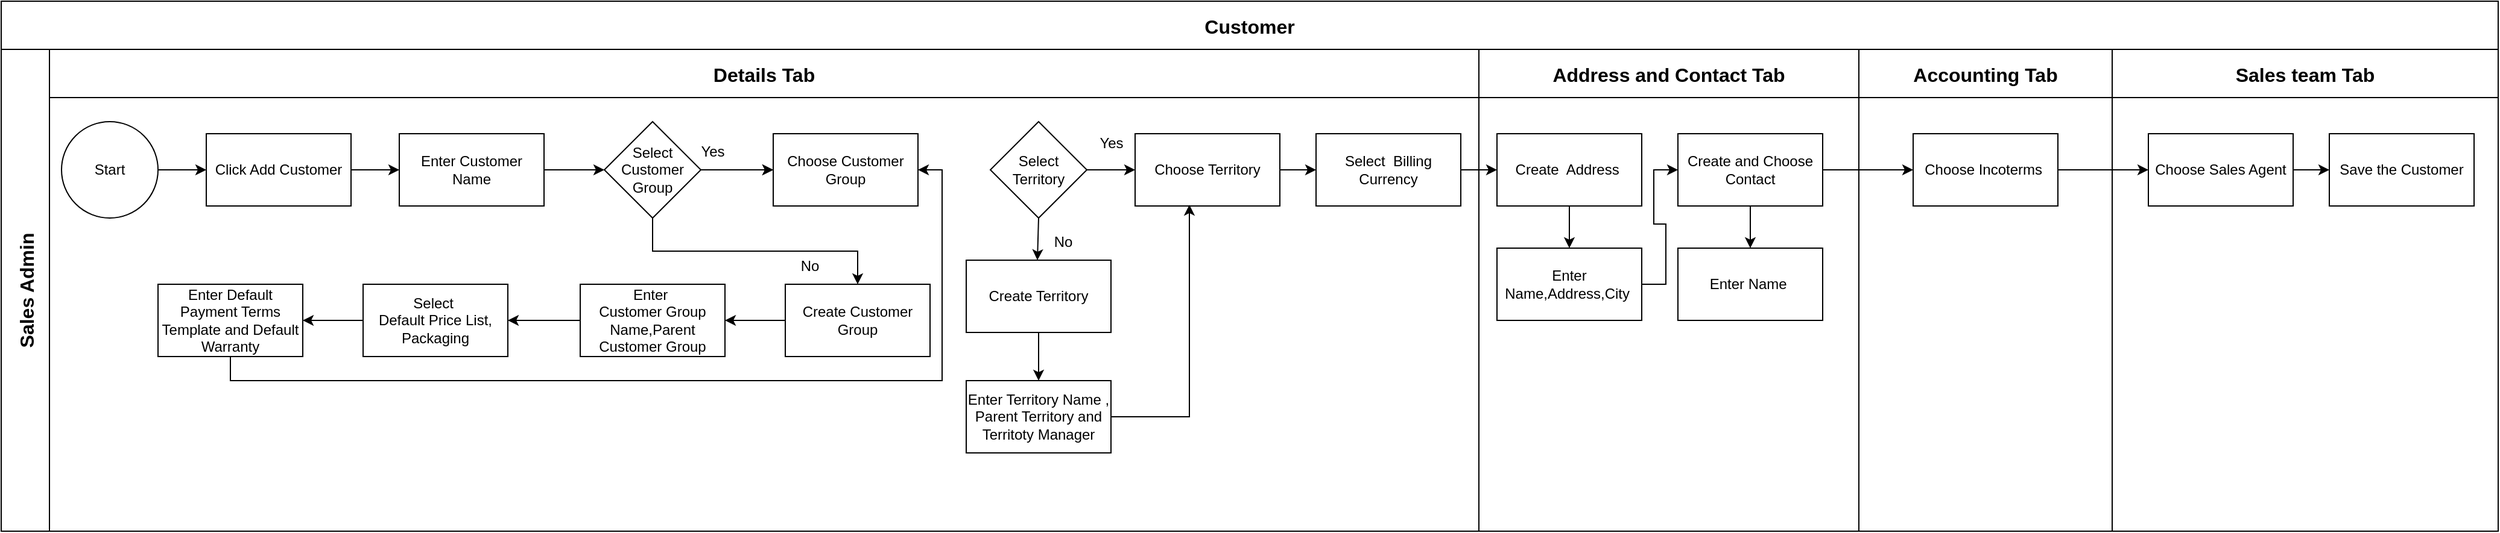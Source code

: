 <mxfile version="28.0.6">
  <diagram name="Page-1" id="DC7YIubZ44iMNXCuPgpX">
    <mxGraphModel dx="2453" dy="1223" grid="1" gridSize="10" guides="1" tooltips="1" connect="1" arrows="1" fold="1" page="1" pageScale="1" pageWidth="1400" pageHeight="850" math="0" shadow="0">
      <root>
        <mxCell id="0" />
        <mxCell id="1" parent="0" />
        <mxCell id="7h-a7AoHDaQ5-l8UsL0Z-1" value="Customer" style="shape=table;childLayout=tableLayout;startSize=40;collapsible=0;recursiveResize=0;expand=0;fontSize=16;fontStyle=1;points=[[0,0,0,0,0],[0,0.25,0,0,0],[0,0.5,0,0,0],[0,0.75,0,0,0],[0,1,0,0,0],[0.25,0,0,0,0],[0.25,1,0,0,0],[0.5,0,0,0,0],[0.5,1,0,0,0],[0.75,0,0,0,0],[0.75,1,0,0,0],[1,0,0,0,0],[1,0.25,0,0,0],[1,0.5,0,0,0],[1,0.75,0,0,0],[1,1,0,0,0]];" vertex="1" parent="1">
          <mxGeometry x="430" y="140" width="2070" height="440" as="geometry" />
        </mxCell>
        <mxCell id="7h-a7AoHDaQ5-l8UsL0Z-2" value="Sales Admin" style="shape=tableRow;horizontal=0;swimlaneHead=0;swimlaneBody=0;top=0;left=0;strokeColor=inherit;bottom=0;right=0;dropTarget=0;fontStyle=1;fillColor=none;points=[[0,0.5],[1,0.5]];portConstraint=eastwest;startSize=40;collapsible=0;recursiveResize=0;expand=0;fontSize=16;" vertex="1" parent="7h-a7AoHDaQ5-l8UsL0Z-1">
          <mxGeometry y="40" width="2070" height="400" as="geometry" />
        </mxCell>
        <mxCell id="7h-a7AoHDaQ5-l8UsL0Z-3" value="Details Tab" style="swimlane;swimlaneHead=0;swimlaneBody=0;fontStyle=1;strokeColor=inherit;connectable=0;fillColor=none;startSize=40;collapsible=0;recursiveResize=0;expand=0;fontSize=16;" vertex="1" parent="7h-a7AoHDaQ5-l8UsL0Z-2">
          <mxGeometry x="40" width="1185" height="400" as="geometry">
            <mxRectangle width="1185" height="400" as="alternateBounds" />
          </mxGeometry>
        </mxCell>
        <mxCell id="7h-a7AoHDaQ5-l8UsL0Z-4" value="Address and Contact Tab" style="swimlane;swimlaneHead=0;swimlaneBody=0;fontStyle=1;strokeColor=inherit;connectable=0;fillColor=none;startSize=40;collapsible=0;recursiveResize=0;expand=0;fontSize=16;" vertex="1" parent="7h-a7AoHDaQ5-l8UsL0Z-2">
          <mxGeometry x="1225" width="315" height="400" as="geometry">
            <mxRectangle width="315" height="400" as="alternateBounds" />
          </mxGeometry>
        </mxCell>
        <mxCell id="7h-a7AoHDaQ5-l8UsL0Z-5" value="Accounting Tab" style="swimlane;swimlaneHead=0;swimlaneBody=0;fontStyle=1;strokeColor=inherit;connectable=0;fillColor=none;startSize=40;collapsible=0;recursiveResize=0;expand=0;fontSize=16;" vertex="1" parent="7h-a7AoHDaQ5-l8UsL0Z-2">
          <mxGeometry x="1540" width="210" height="400" as="geometry">
            <mxRectangle width="210" height="400" as="alternateBounds" />
          </mxGeometry>
        </mxCell>
        <mxCell id="7h-a7AoHDaQ5-l8UsL0Z-6" value="Choose Incoterms&amp;nbsp;" style="whiteSpace=wrap;html=1;" vertex="1" parent="7h-a7AoHDaQ5-l8UsL0Z-5">
          <mxGeometry x="45" y="70" width="120" height="60" as="geometry" />
        </mxCell>
        <mxCell id="7h-a7AoHDaQ5-l8UsL0Z-7" value="Sales team Tab" style="swimlane;swimlaneHead=0;swimlaneBody=0;fontStyle=1;strokeColor=inherit;connectable=0;fillColor=none;startSize=40;collapsible=0;recursiveResize=0;expand=0;fontSize=16;" vertex="1" parent="7h-a7AoHDaQ5-l8UsL0Z-2">
          <mxGeometry x="1750" width="320" height="400" as="geometry">
            <mxRectangle width="320" height="400" as="alternateBounds" />
          </mxGeometry>
        </mxCell>
        <mxCell id="7h-a7AoHDaQ5-l8UsL0Z-8" value="" style="edgeStyle=orthogonalEdgeStyle;rounded=0;orthogonalLoop=1;jettySize=auto;html=1;" edge="1" parent="7h-a7AoHDaQ5-l8UsL0Z-7" source="7h-a7AoHDaQ5-l8UsL0Z-9" target="7h-a7AoHDaQ5-l8UsL0Z-10">
          <mxGeometry relative="1" as="geometry" />
        </mxCell>
        <mxCell id="7h-a7AoHDaQ5-l8UsL0Z-9" value="Choose Sales Agent" style="whiteSpace=wrap;html=1;" vertex="1" parent="7h-a7AoHDaQ5-l8UsL0Z-7">
          <mxGeometry x="30" y="70" width="120" height="60" as="geometry" />
        </mxCell>
        <mxCell id="7h-a7AoHDaQ5-l8UsL0Z-10" value="Save the Customer" style="rounded=0;whiteSpace=wrap;html=1;" vertex="1" parent="7h-a7AoHDaQ5-l8UsL0Z-7">
          <mxGeometry x="180" y="70" width="120" height="60" as="geometry" />
        </mxCell>
        <mxCell id="7h-a7AoHDaQ5-l8UsL0Z-11" value="" style="edgeStyle=orthogonalEdgeStyle;rounded=0;orthogonalLoop=1;jettySize=auto;html=1;" edge="1" parent="7h-a7AoHDaQ5-l8UsL0Z-2" source="7h-a7AoHDaQ5-l8UsL0Z-6" target="7h-a7AoHDaQ5-l8UsL0Z-9">
          <mxGeometry relative="1" as="geometry" />
        </mxCell>
        <mxCell id="7h-a7AoHDaQ5-l8UsL0Z-21" value="" style="edgeStyle=orthogonalEdgeStyle;rounded=0;orthogonalLoop=1;jettySize=auto;html=1;" edge="1" parent="1" source="7h-a7AoHDaQ5-l8UsL0Z-22" target="7h-a7AoHDaQ5-l8UsL0Z-24">
          <mxGeometry relative="1" as="geometry" />
        </mxCell>
        <mxCell id="7h-a7AoHDaQ5-l8UsL0Z-22" value="Start" style="ellipse;whiteSpace=wrap;html=1;aspect=fixed;" vertex="1" parent="1">
          <mxGeometry x="480" y="240" width="80" height="80" as="geometry" />
        </mxCell>
        <mxCell id="7h-a7AoHDaQ5-l8UsL0Z-23" value="" style="edgeStyle=orthogonalEdgeStyle;rounded=0;orthogonalLoop=1;jettySize=auto;html=1;" edge="1" parent="1" source="7h-a7AoHDaQ5-l8UsL0Z-24" target="7h-a7AoHDaQ5-l8UsL0Z-26">
          <mxGeometry relative="1" as="geometry" />
        </mxCell>
        <mxCell id="7h-a7AoHDaQ5-l8UsL0Z-24" value="Click Add Customer" style="rounded=0;whiteSpace=wrap;html=1;" vertex="1" parent="1">
          <mxGeometry x="600" y="250" width="120" height="60" as="geometry" />
        </mxCell>
        <mxCell id="7h-a7AoHDaQ5-l8UsL0Z-25" value="" style="edgeStyle=orthogonalEdgeStyle;rounded=0;orthogonalLoop=1;jettySize=auto;html=1;entryX=0;entryY=0.5;entryDx=0;entryDy=0;" edge="1" parent="1" source="7h-a7AoHDaQ5-l8UsL0Z-26" target="7h-a7AoHDaQ5-l8UsL0Z-29">
          <mxGeometry relative="1" as="geometry">
            <mxPoint x="920" y="280" as="targetPoint" />
          </mxGeometry>
        </mxCell>
        <mxCell id="7h-a7AoHDaQ5-l8UsL0Z-26" value="Enter Customer Name" style="rounded=0;whiteSpace=wrap;html=1;" vertex="1" parent="1">
          <mxGeometry x="760" y="250" width="120" height="60" as="geometry" />
        </mxCell>
        <mxCell id="7h-a7AoHDaQ5-l8UsL0Z-27" value="" style="edgeStyle=orthogonalEdgeStyle;rounded=0;orthogonalLoop=1;jettySize=auto;html=1;" edge="1" parent="1" source="7h-a7AoHDaQ5-l8UsL0Z-29" target="7h-a7AoHDaQ5-l8UsL0Z-44">
          <mxGeometry relative="1" as="geometry" />
        </mxCell>
        <mxCell id="7h-a7AoHDaQ5-l8UsL0Z-28" value="" style="edgeStyle=orthogonalEdgeStyle;rounded=0;orthogonalLoop=1;jettySize=auto;html=1;exitX=0.5;exitY=1;exitDx=0;exitDy=0;" edge="1" parent="1" source="7h-a7AoHDaQ5-l8UsL0Z-29" target="7h-a7AoHDaQ5-l8UsL0Z-31">
          <mxGeometry relative="1" as="geometry" />
        </mxCell>
        <mxCell id="7h-a7AoHDaQ5-l8UsL0Z-29" value="Select&lt;div&gt;Customer Group&lt;/div&gt;" style="rhombus;whiteSpace=wrap;html=1;rounded=0;" vertex="1" parent="1">
          <mxGeometry x="930" y="240" width="80" height="80" as="geometry" />
        </mxCell>
        <mxCell id="7h-a7AoHDaQ5-l8UsL0Z-30" value="" style="edgeStyle=orthogonalEdgeStyle;rounded=0;orthogonalLoop=1;jettySize=auto;html=1;" edge="1" parent="1" source="7h-a7AoHDaQ5-l8UsL0Z-31" target="7h-a7AoHDaQ5-l8UsL0Z-33">
          <mxGeometry relative="1" as="geometry" />
        </mxCell>
        <mxCell id="7h-a7AoHDaQ5-l8UsL0Z-31" value="Create Customer Group" style="rounded=0;whiteSpace=wrap;html=1;" vertex="1" parent="1">
          <mxGeometry x="1080" y="375" width="120" height="60" as="geometry" />
        </mxCell>
        <mxCell id="7h-a7AoHDaQ5-l8UsL0Z-32" value="" style="edgeStyle=orthogonalEdgeStyle;rounded=0;orthogonalLoop=1;jettySize=auto;html=1;" edge="1" parent="1" source="7h-a7AoHDaQ5-l8UsL0Z-33" target="7h-a7AoHDaQ5-l8UsL0Z-35">
          <mxGeometry relative="1" as="geometry" />
        </mxCell>
        <mxCell id="7h-a7AoHDaQ5-l8UsL0Z-33" value="Enter&amp;nbsp;&lt;div&gt;Customer Group Name,Parent Customer Group&lt;/div&gt;" style="rounded=0;whiteSpace=wrap;html=1;" vertex="1" parent="1">
          <mxGeometry x="910" y="375" width="120" height="60" as="geometry" />
        </mxCell>
        <mxCell id="7h-a7AoHDaQ5-l8UsL0Z-34" value="" style="edgeStyle=orthogonalEdgeStyle;rounded=0;orthogonalLoop=1;jettySize=auto;html=1;" edge="1" parent="1" source="7h-a7AoHDaQ5-l8UsL0Z-35" target="7h-a7AoHDaQ5-l8UsL0Z-37">
          <mxGeometry relative="1" as="geometry" />
        </mxCell>
        <mxCell id="7h-a7AoHDaQ5-l8UsL0Z-35" value="Select&amp;nbsp;&lt;div&gt;Default Price List,&lt;/div&gt;&lt;div&gt;Packaging&lt;/div&gt;" style="rounded=0;whiteSpace=wrap;html=1;" vertex="1" parent="1">
          <mxGeometry x="730" y="375" width="120" height="60" as="geometry" />
        </mxCell>
        <mxCell id="7h-a7AoHDaQ5-l8UsL0Z-36" style="edgeStyle=orthogonalEdgeStyle;rounded=0;orthogonalLoop=1;jettySize=auto;html=1;exitX=0.5;exitY=1;exitDx=0;exitDy=0;entryX=1;entryY=0.5;entryDx=0;entryDy=0;" edge="1" parent="1" source="7h-a7AoHDaQ5-l8UsL0Z-37" target="7h-a7AoHDaQ5-l8UsL0Z-44">
          <mxGeometry relative="1" as="geometry">
            <Array as="points">
              <mxPoint x="620" y="455" />
              <mxPoint x="1210" y="455" />
              <mxPoint x="1210" y="280" />
            </Array>
          </mxGeometry>
        </mxCell>
        <mxCell id="7h-a7AoHDaQ5-l8UsL0Z-37" value="Enter Default Payment Terms Template and Default Warranty" style="rounded=0;whiteSpace=wrap;html=1;" vertex="1" parent="1">
          <mxGeometry x="560" y="375" width="120" height="60" as="geometry" />
        </mxCell>
        <mxCell id="7h-a7AoHDaQ5-l8UsL0Z-38" value="Yes" style="text;html=1;align=center;verticalAlign=middle;whiteSpace=wrap;rounded=0;" vertex="1" parent="1">
          <mxGeometry x="990" y="250" width="60" height="30" as="geometry" />
        </mxCell>
        <mxCell id="7h-a7AoHDaQ5-l8UsL0Z-39" value="No" style="text;html=1;align=center;verticalAlign=middle;resizable=0;points=[];autosize=1;strokeColor=none;fillColor=none;" vertex="1" parent="1">
          <mxGeometry x="1080" y="345" width="40" height="30" as="geometry" />
        </mxCell>
        <mxCell id="7h-a7AoHDaQ5-l8UsL0Z-40" value="" style="edgeStyle=orthogonalEdgeStyle;rounded=0;orthogonalLoop=1;jettySize=auto;html=1;" edge="1" parent="1" source="7h-a7AoHDaQ5-l8UsL0Z-41" target="7h-a7AoHDaQ5-l8UsL0Z-46">
          <mxGeometry relative="1" as="geometry" />
        </mxCell>
        <mxCell id="7h-a7AoHDaQ5-l8UsL0Z-41" value="Select&lt;div&gt;Territory&lt;/div&gt;" style="rhombus;whiteSpace=wrap;html=1;" vertex="1" parent="1">
          <mxGeometry x="1250" y="240" width="80" height="80" as="geometry" />
        </mxCell>
        <mxCell id="7h-a7AoHDaQ5-l8UsL0Z-42" value="" style="edgeStyle=orthogonalEdgeStyle;rounded=0;orthogonalLoop=1;jettySize=auto;html=1;" edge="1" parent="1" source="7h-a7AoHDaQ5-l8UsL0Z-29" target="7h-a7AoHDaQ5-l8UsL0Z-44">
          <mxGeometry relative="1" as="geometry">
            <mxPoint x="1090" y="400" as="sourcePoint" />
            <mxPoint x="1220" y="495" as="targetPoint" />
          </mxGeometry>
        </mxCell>
        <mxCell id="7h-a7AoHDaQ5-l8UsL0Z-44" value="Choose Customer Group" style="rounded=0;whiteSpace=wrap;html=1;" vertex="1" parent="1">
          <mxGeometry x="1070" y="250" width="120" height="60" as="geometry" />
        </mxCell>
        <mxCell id="7h-a7AoHDaQ5-l8UsL0Z-45" style="edgeStyle=orthogonalEdgeStyle;rounded=0;orthogonalLoop=1;jettySize=auto;html=1;exitX=1;exitY=0.5;exitDx=0;exitDy=0;entryX=0;entryY=0.5;entryDx=0;entryDy=0;" edge="1" parent="1" source="7h-a7AoHDaQ5-l8UsL0Z-46" target="7h-a7AoHDaQ5-l8UsL0Z-51">
          <mxGeometry relative="1" as="geometry" />
        </mxCell>
        <mxCell id="7h-a7AoHDaQ5-l8UsL0Z-46" value="Choose Territory" style="whiteSpace=wrap;html=1;" vertex="1" parent="1">
          <mxGeometry x="1370" y="250" width="120" height="60" as="geometry" />
        </mxCell>
        <mxCell id="7h-a7AoHDaQ5-l8UsL0Z-47" value="No" style="text;html=1;align=center;verticalAlign=middle;resizable=0;points=[];autosize=1;strokeColor=none;fillColor=none;" vertex="1" parent="1">
          <mxGeometry x="1290" y="325" width="40" height="30" as="geometry" />
        </mxCell>
        <mxCell id="7h-a7AoHDaQ5-l8UsL0Z-48" value="Enter Territory Name , Parent Territory and Territoty Manager" style="whiteSpace=wrap;html=1;" vertex="1" parent="1">
          <mxGeometry x="1230" y="455" width="120" height="60" as="geometry" />
        </mxCell>
        <mxCell id="7h-a7AoHDaQ5-l8UsL0Z-49" style="edgeStyle=orthogonalEdgeStyle;rounded=0;orthogonalLoop=1;jettySize=auto;html=1;entryX=0.375;entryY=0.983;entryDx=0;entryDy=0;entryPerimeter=0;" edge="1" parent="1" source="7h-a7AoHDaQ5-l8UsL0Z-48" target="7h-a7AoHDaQ5-l8UsL0Z-46">
          <mxGeometry relative="1" as="geometry" />
        </mxCell>
        <mxCell id="7h-a7AoHDaQ5-l8UsL0Z-50" value="" style="edgeStyle=orthogonalEdgeStyle;rounded=0;orthogonalLoop=1;jettySize=auto;html=1;" edge="1" parent="1" source="7h-a7AoHDaQ5-l8UsL0Z-51" target="7h-a7AoHDaQ5-l8UsL0Z-53">
          <mxGeometry relative="1" as="geometry" />
        </mxCell>
        <mxCell id="7h-a7AoHDaQ5-l8UsL0Z-51" value="Select&amp;nbsp; Billing Currency" style="whiteSpace=wrap;html=1;" vertex="1" parent="1">
          <mxGeometry x="1520" y="250" width="120" height="60" as="geometry" />
        </mxCell>
        <mxCell id="7h-a7AoHDaQ5-l8UsL0Z-52" value="" style="edgeStyle=orthogonalEdgeStyle;rounded=0;orthogonalLoop=1;jettySize=auto;html=1;" edge="1" parent="1" source="7h-a7AoHDaQ5-l8UsL0Z-53" target="7h-a7AoHDaQ5-l8UsL0Z-55">
          <mxGeometry relative="1" as="geometry" />
        </mxCell>
        <mxCell id="7h-a7AoHDaQ5-l8UsL0Z-53" value="Create&amp;nbsp; Address&amp;nbsp;" style="whiteSpace=wrap;html=1;" vertex="1" parent="1">
          <mxGeometry x="1670" y="250" width="120" height="60" as="geometry" />
        </mxCell>
        <mxCell id="7h-a7AoHDaQ5-l8UsL0Z-54" style="edgeStyle=orthogonalEdgeStyle;rounded=0;orthogonalLoop=1;jettySize=auto;html=1;entryX=0;entryY=0.5;entryDx=0;entryDy=0;" edge="1" parent="1" source="7h-a7AoHDaQ5-l8UsL0Z-55" target="7h-a7AoHDaQ5-l8UsL0Z-58">
          <mxGeometry relative="1" as="geometry" />
        </mxCell>
        <mxCell id="7h-a7AoHDaQ5-l8UsL0Z-55" value="Enter Name,Ad&lt;span style=&quot;color: rgba(0, 0, 0, 0); font-family: monospace; font-size: 0px; text-align: start; text-wrap-mode: nowrap;&quot;&gt;%3CmxGraphModel%3E%3Croot%3E%3CmxCell%20id%3D%220%22%2F%3E%3CmxCell%20id%3D%221%22%20parent%3D%220%22%2F%3E%3CmxCell%20id%3D%222%22%20value%3D%22Enter%20Name%2CAddress%2CCity%20for%20Address%22%20style%3D%22whiteSpace%3Dwrap%3Bhtml%3D1%3B%22%20vertex%3D%221%22%20parent%3D%221%22%3E%3CmxGeometry%20x%3D%221260%22%20y%3D%22270%22%20width%3D%22120%22%20height%3D%2260%22%20as%3D%22geometry%22%2F%3E%3C%2FmxCell%3E%3C%2Froot%3E%3C%2FmxGraphModel%3E&lt;/span&gt;dress,City&amp;nbsp;" style="whiteSpace=wrap;html=1;" vertex="1" parent="1">
          <mxGeometry x="1670" y="345" width="120" height="60" as="geometry" />
        </mxCell>
        <mxCell id="7h-a7AoHDaQ5-l8UsL0Z-56" value="" style="edgeStyle=orthogonalEdgeStyle;rounded=0;orthogonalLoop=1;jettySize=auto;html=1;" edge="1" parent="1" source="7h-a7AoHDaQ5-l8UsL0Z-58" target="7h-a7AoHDaQ5-l8UsL0Z-59">
          <mxGeometry relative="1" as="geometry" />
        </mxCell>
        <mxCell id="7h-a7AoHDaQ5-l8UsL0Z-57" value="" style="edgeStyle=orthogonalEdgeStyle;rounded=0;orthogonalLoop=1;jettySize=auto;html=1;" edge="1" parent="1" source="7h-a7AoHDaQ5-l8UsL0Z-58" target="7h-a7AoHDaQ5-l8UsL0Z-6">
          <mxGeometry relative="1" as="geometry" />
        </mxCell>
        <mxCell id="7h-a7AoHDaQ5-l8UsL0Z-58" value="Create and Choose Contact" style="whiteSpace=wrap;html=1;" vertex="1" parent="1">
          <mxGeometry x="1820" y="250" width="120" height="60" as="geometry" />
        </mxCell>
        <mxCell id="7h-a7AoHDaQ5-l8UsL0Z-59" value="Enter Name&amp;nbsp;" style="whiteSpace=wrap;html=1;" vertex="1" parent="1">
          <mxGeometry x="1820" y="345" width="120" height="60" as="geometry" />
        </mxCell>
        <mxCell id="7h-a7AoHDaQ5-l8UsL0Z-60" value="" style="edgeStyle=orthogonalEdgeStyle;rounded=0;orthogonalLoop=1;jettySize=auto;html=1;" edge="1" parent="1" source="7h-a7AoHDaQ5-l8UsL0Z-61" target="7h-a7AoHDaQ5-l8UsL0Z-48">
          <mxGeometry relative="1" as="geometry" />
        </mxCell>
        <mxCell id="7h-a7AoHDaQ5-l8UsL0Z-61" value="Create Territory" style="rounded=0;whiteSpace=wrap;html=1;" vertex="1" parent="1">
          <mxGeometry x="1230" y="355" width="120" height="60" as="geometry" />
        </mxCell>
        <mxCell id="7h-a7AoHDaQ5-l8UsL0Z-62" value="" style="endArrow=classic;html=1;rounded=0;entryX=-0.025;entryY=1;entryDx=0;entryDy=0;entryPerimeter=0;exitX=0.5;exitY=1;exitDx=0;exitDy=0;" edge="1" parent="1" source="7h-a7AoHDaQ5-l8UsL0Z-41" target="7h-a7AoHDaQ5-l8UsL0Z-47">
          <mxGeometry width="50" height="50" relative="1" as="geometry">
            <mxPoint x="1290" y="325" as="sourcePoint" />
            <mxPoint x="1340" y="275" as="targetPoint" />
          </mxGeometry>
        </mxCell>
        <mxCell id="7h-a7AoHDaQ5-l8UsL0Z-65" value="Yes" style="text;html=1;align=center;verticalAlign=middle;resizable=0;points=[];autosize=1;strokeColor=none;fillColor=none;" vertex="1" parent="1">
          <mxGeometry x="1330" y="243" width="40" height="30" as="geometry" />
        </mxCell>
      </root>
    </mxGraphModel>
  </diagram>
</mxfile>

